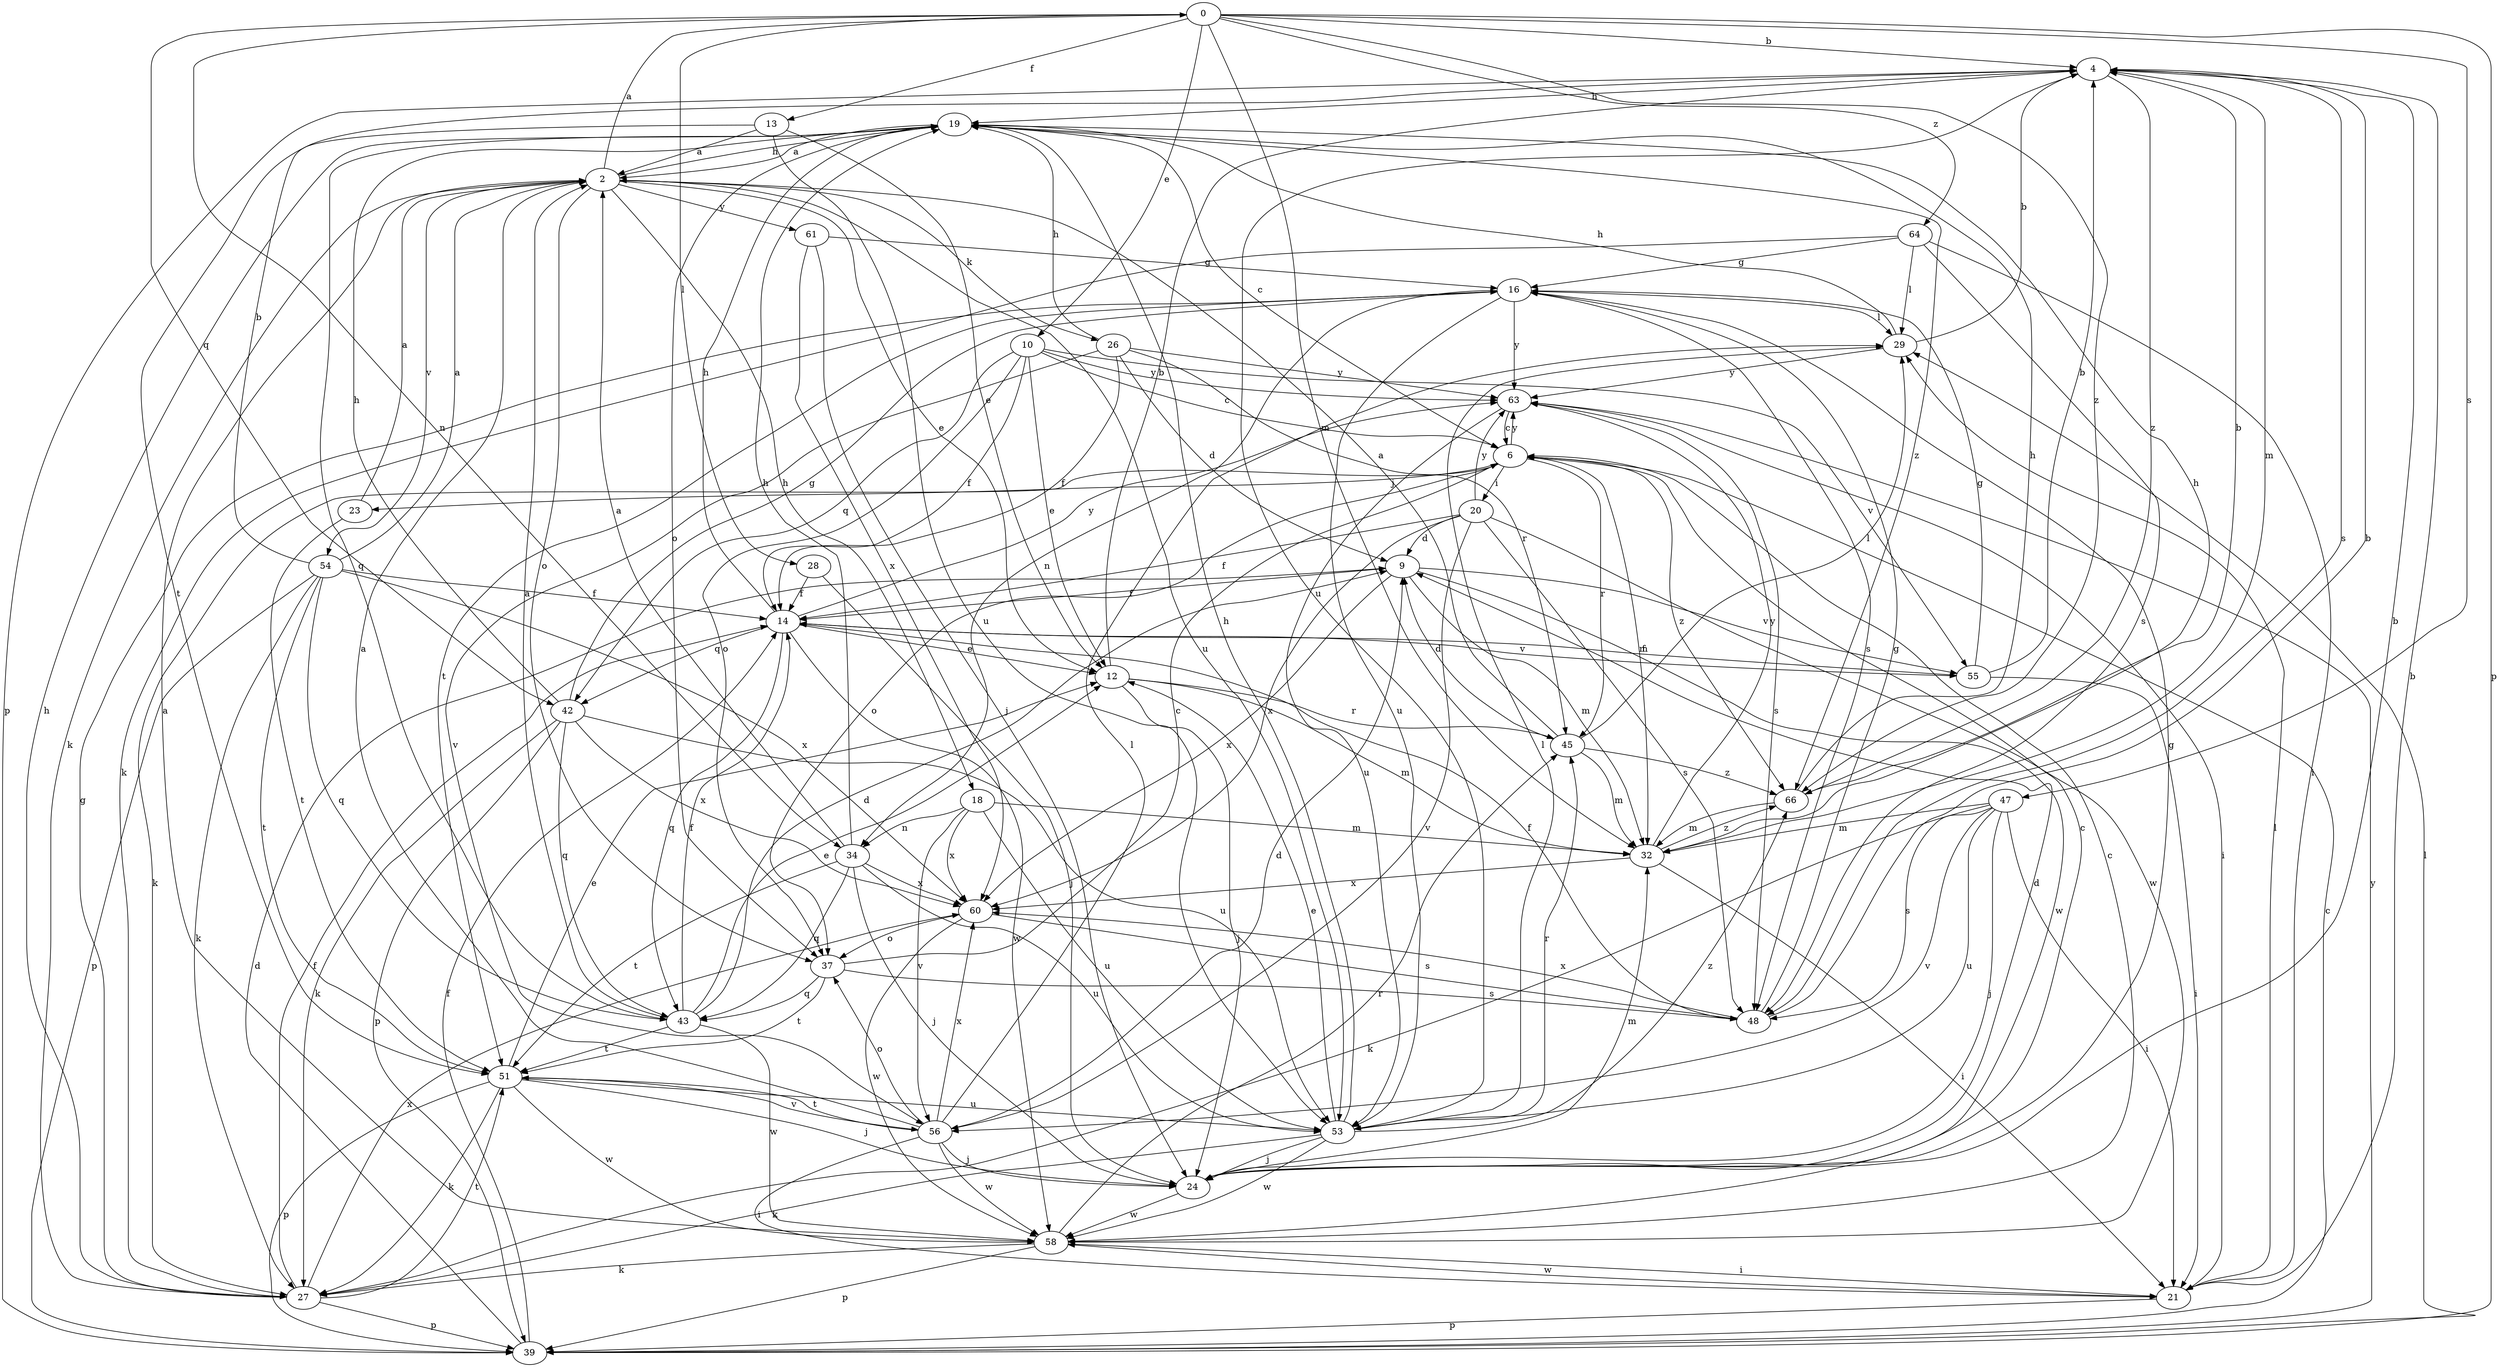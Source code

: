 strict digraph  {
0;
2;
4;
6;
9;
10;
12;
13;
14;
16;
18;
19;
20;
21;
23;
24;
26;
27;
28;
29;
32;
34;
37;
39;
42;
43;
45;
47;
48;
51;
53;
54;
55;
56;
58;
60;
61;
63;
64;
66;
0 -> 4  [label=b];
0 -> 10  [label=e];
0 -> 13  [label=f];
0 -> 28  [label=l];
0 -> 32  [label=m];
0 -> 34  [label=n];
0 -> 39  [label=p];
0 -> 42  [label=q];
0 -> 47  [label=s];
0 -> 64  [label=z];
0 -> 66  [label=z];
2 -> 0  [label=a];
2 -> 12  [label=e];
2 -> 18  [label=h];
2 -> 19  [label=h];
2 -> 26  [label=k];
2 -> 27  [label=k];
2 -> 37  [label=o];
2 -> 53  [label=u];
2 -> 54  [label=v];
2 -> 61  [label=y];
4 -> 19  [label=h];
4 -> 32  [label=m];
4 -> 39  [label=p];
4 -> 48  [label=s];
4 -> 53  [label=u];
4 -> 66  [label=z];
6 -> 20  [label=i];
6 -> 23  [label=j];
6 -> 27  [label=k];
6 -> 32  [label=m];
6 -> 37  [label=o];
6 -> 45  [label=r];
6 -> 63  [label=y];
6 -> 66  [label=z];
9 -> 14  [label=f];
9 -> 32  [label=m];
9 -> 55  [label=v];
9 -> 58  [label=w];
9 -> 60  [label=x];
10 -> 6  [label=c];
10 -> 12  [label=e];
10 -> 14  [label=f];
10 -> 37  [label=o];
10 -> 42  [label=q];
10 -> 55  [label=v];
10 -> 63  [label=y];
12 -> 4  [label=b];
12 -> 24  [label=j];
12 -> 32  [label=m];
12 -> 45  [label=r];
13 -> 2  [label=a];
13 -> 12  [label=e];
13 -> 51  [label=t];
13 -> 53  [label=u];
14 -> 12  [label=e];
14 -> 19  [label=h];
14 -> 42  [label=q];
14 -> 43  [label=q];
14 -> 55  [label=v];
14 -> 58  [label=w];
14 -> 63  [label=y];
16 -> 29  [label=l];
16 -> 34  [label=n];
16 -> 48  [label=s];
16 -> 51  [label=t];
16 -> 53  [label=u];
16 -> 63  [label=y];
18 -> 32  [label=m];
18 -> 34  [label=n];
18 -> 53  [label=u];
18 -> 56  [label=v];
18 -> 60  [label=x];
19 -> 2  [label=a];
19 -> 6  [label=c];
19 -> 37  [label=o];
19 -> 43  [label=q];
19 -> 66  [label=z];
20 -> 9  [label=d];
20 -> 14  [label=f];
20 -> 48  [label=s];
20 -> 56  [label=v];
20 -> 58  [label=w];
20 -> 60  [label=x];
20 -> 63  [label=y];
21 -> 4  [label=b];
21 -> 29  [label=l];
21 -> 39  [label=p];
21 -> 58  [label=w];
23 -> 2  [label=a];
23 -> 51  [label=t];
24 -> 4  [label=b];
24 -> 6  [label=c];
24 -> 9  [label=d];
24 -> 16  [label=g];
24 -> 32  [label=m];
24 -> 58  [label=w];
26 -> 9  [label=d];
26 -> 14  [label=f];
26 -> 19  [label=h];
26 -> 45  [label=r];
26 -> 56  [label=v];
26 -> 63  [label=y];
27 -> 14  [label=f];
27 -> 16  [label=g];
27 -> 19  [label=h];
27 -> 39  [label=p];
27 -> 51  [label=t];
27 -> 60  [label=x];
28 -> 14  [label=f];
28 -> 24  [label=j];
29 -> 4  [label=b];
29 -> 19  [label=h];
29 -> 63  [label=y];
32 -> 19  [label=h];
32 -> 21  [label=i];
32 -> 60  [label=x];
32 -> 63  [label=y];
32 -> 66  [label=z];
34 -> 2  [label=a];
34 -> 19  [label=h];
34 -> 24  [label=j];
34 -> 43  [label=q];
34 -> 51  [label=t];
34 -> 53  [label=u];
34 -> 60  [label=x];
37 -> 6  [label=c];
37 -> 43  [label=q];
37 -> 48  [label=s];
37 -> 51  [label=t];
39 -> 6  [label=c];
39 -> 9  [label=d];
39 -> 14  [label=f];
39 -> 29  [label=l];
39 -> 63  [label=y];
42 -> 16  [label=g];
42 -> 19  [label=h];
42 -> 27  [label=k];
42 -> 39  [label=p];
42 -> 43  [label=q];
42 -> 53  [label=u];
42 -> 60  [label=x];
43 -> 2  [label=a];
43 -> 9  [label=d];
43 -> 12  [label=e];
43 -> 14  [label=f];
43 -> 51  [label=t];
43 -> 58  [label=w];
45 -> 2  [label=a];
45 -> 9  [label=d];
45 -> 29  [label=l];
45 -> 32  [label=m];
45 -> 66  [label=z];
47 -> 21  [label=i];
47 -> 24  [label=j];
47 -> 27  [label=k];
47 -> 32  [label=m];
47 -> 48  [label=s];
47 -> 53  [label=u];
47 -> 56  [label=v];
48 -> 4  [label=b];
48 -> 14  [label=f];
48 -> 16  [label=g];
48 -> 60  [label=x];
51 -> 12  [label=e];
51 -> 24  [label=j];
51 -> 27  [label=k];
51 -> 39  [label=p];
51 -> 53  [label=u];
51 -> 56  [label=v];
51 -> 58  [label=w];
53 -> 12  [label=e];
53 -> 19  [label=h];
53 -> 24  [label=j];
53 -> 27  [label=k];
53 -> 29  [label=l];
53 -> 45  [label=r];
53 -> 58  [label=w];
53 -> 66  [label=z];
54 -> 2  [label=a];
54 -> 4  [label=b];
54 -> 14  [label=f];
54 -> 27  [label=k];
54 -> 39  [label=p];
54 -> 43  [label=q];
54 -> 51  [label=t];
54 -> 60  [label=x];
55 -> 4  [label=b];
55 -> 14  [label=f];
55 -> 16  [label=g];
55 -> 21  [label=i];
56 -> 2  [label=a];
56 -> 9  [label=d];
56 -> 21  [label=i];
56 -> 24  [label=j];
56 -> 29  [label=l];
56 -> 37  [label=o];
56 -> 51  [label=t];
56 -> 58  [label=w];
56 -> 60  [label=x];
58 -> 2  [label=a];
58 -> 6  [label=c];
58 -> 21  [label=i];
58 -> 27  [label=k];
58 -> 39  [label=p];
58 -> 45  [label=r];
60 -> 37  [label=o];
60 -> 48  [label=s];
60 -> 58  [label=w];
61 -> 16  [label=g];
61 -> 24  [label=j];
61 -> 60  [label=x];
63 -> 6  [label=c];
63 -> 21  [label=i];
63 -> 48  [label=s];
63 -> 53  [label=u];
64 -> 16  [label=g];
64 -> 21  [label=i];
64 -> 27  [label=k];
64 -> 29  [label=l];
64 -> 48  [label=s];
66 -> 4  [label=b];
66 -> 19  [label=h];
66 -> 32  [label=m];
}
